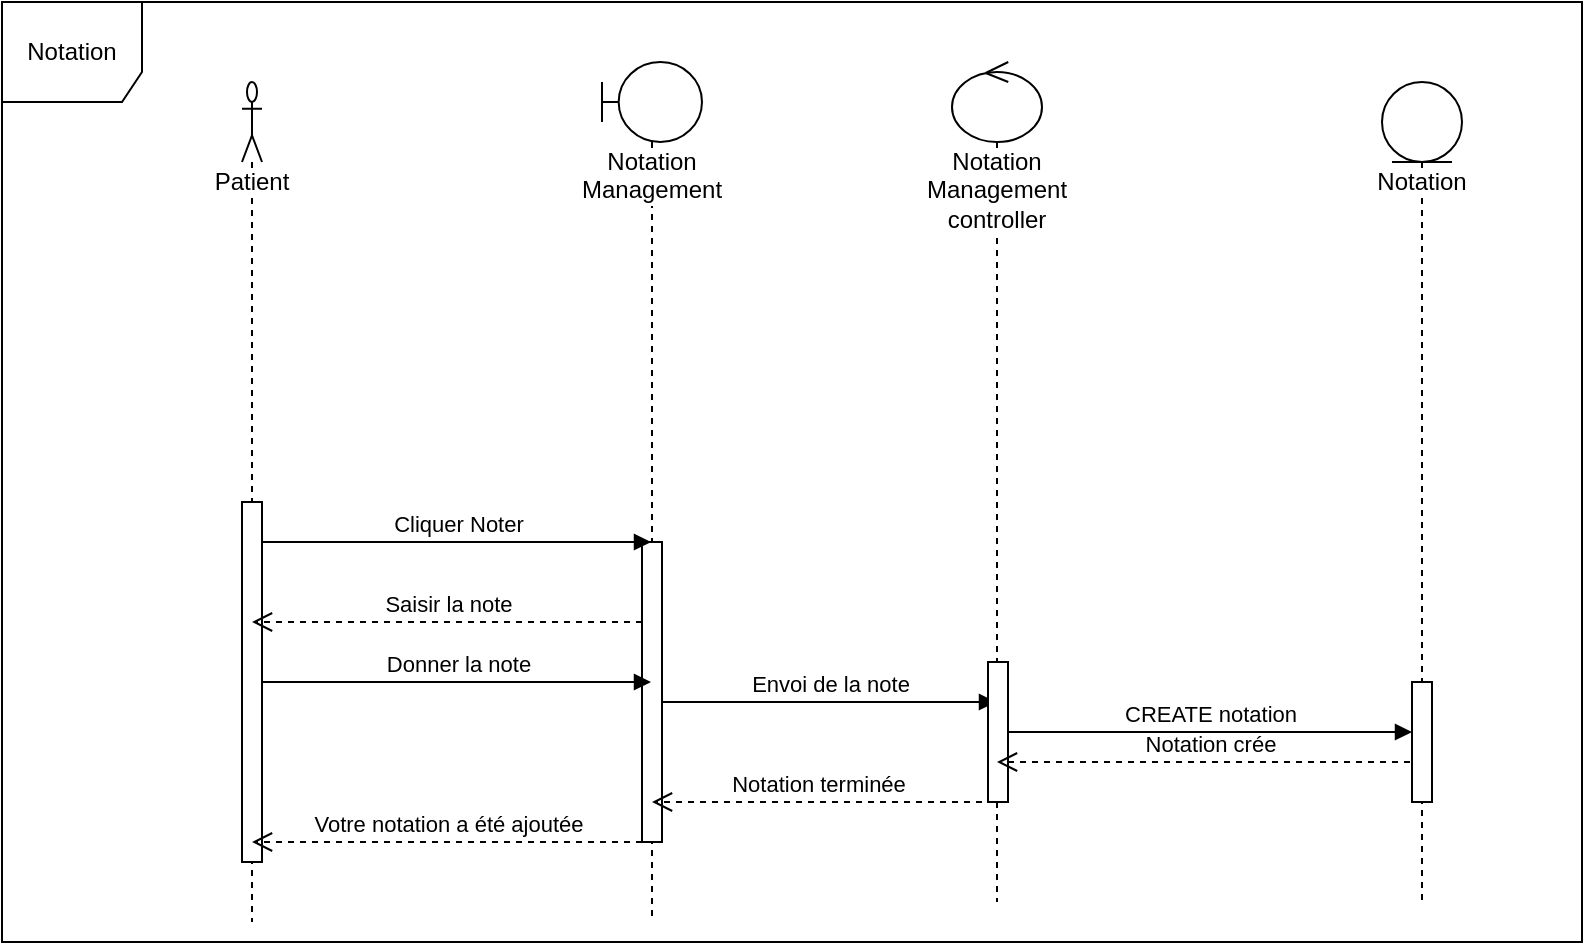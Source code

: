 <mxfile version="10.5.4" type="device"><diagram id="chPoz5LdmpBUyQcO5zTx" name="Page-1"><mxGraphModel dx="840" dy="506" grid="1" gridSize="10" guides="1" tooltips="1" connect="1" arrows="1" fold="1" page="1" pageScale="1" pageWidth="850" pageHeight="1100" math="0" shadow="0"><root><mxCell id="0"/><mxCell id="1" parent="0"/><mxCell id="VjuR507clFlsxulzZDKX-1" value="Notation" style="shape=umlFrame;whiteSpace=wrap;html=1;width=70;height=50;" parent="1" vertex="1"><mxGeometry y="270" width="790" height="470" as="geometry"/></mxCell><mxCell id="2UEXE4apJw5BmhpLBmJW-8" value="Notation&lt;br&gt;Management" style="shape=umlLifeline;participant=umlBoundary;perimeter=lifelinePerimeter;whiteSpace=wrap;html=1;container=1;collapsible=0;recursiveResize=0;verticalAlign=top;spacingTop=36;labelBackgroundColor=#ffffff;outlineConnect=0;" parent="1" vertex="1"><mxGeometry x="300" y="300" width="50" height="430" as="geometry"/></mxCell><mxCell id="Rs4aEwTWib0IYG7Q8rTW-9" value="Envoi de la note" style="html=1;verticalAlign=bottom;endArrow=block;" parent="2UEXE4apJw5BmhpLBmJW-8" target="2UEXE4apJw5BmhpLBmJW-10" edge="1"><mxGeometry width="80" relative="1" as="geometry"><mxPoint x="30" y="320" as="sourcePoint"/><mxPoint x="110" y="320" as="targetPoint"/></mxGeometry></mxCell><mxCell id="7SDykJjdKvBhvmbUAV3r-7" value="" style="html=1;points=[];perimeter=orthogonalPerimeter;" parent="2UEXE4apJw5BmhpLBmJW-8" vertex="1"><mxGeometry x="20" y="240" width="10" height="150" as="geometry"/></mxCell><mxCell id="2UEXE4apJw5BmhpLBmJW-9" value="Patient" style="shape=umlLifeline;participant=umlActor;perimeter=lifelinePerimeter;whiteSpace=wrap;html=1;container=1;collapsible=0;recursiveResize=0;verticalAlign=top;spacingTop=36;labelBackgroundColor=#ffffff;outlineConnect=0;" parent="1" vertex="1"><mxGeometry x="120" y="310" width="10" height="420" as="geometry"/></mxCell><mxCell id="7SDykJjdKvBhvmbUAV3r-6" value="" style="html=1;points=[];perimeter=orthogonalPerimeter;" parent="2UEXE4apJw5BmhpLBmJW-9" vertex="1"><mxGeometry y="210" width="10" height="180" as="geometry"/></mxCell><mxCell id="2UEXE4apJw5BmhpLBmJW-10" value="Notation&lt;br&gt;Management controller" style="shape=umlLifeline;participant=umlControl;perimeter=lifelinePerimeter;whiteSpace=wrap;html=1;container=1;collapsible=0;recursiveResize=0;verticalAlign=top;spacingTop=36;labelBackgroundColor=#ffffff;outlineConnect=0;" parent="1" vertex="1"><mxGeometry x="475" y="300" width="45" height="420" as="geometry"/></mxCell><mxCell id="7SDykJjdKvBhvmbUAV3r-8" value="" style="html=1;points=[];perimeter=orthogonalPerimeter;" parent="2UEXE4apJw5BmhpLBmJW-10" vertex="1"><mxGeometry x="18" y="300" width="10" height="70" as="geometry"/></mxCell><mxCell id="2UEXE4apJw5BmhpLBmJW-11" value="Notation" style="shape=umlLifeline;participant=umlEntity;perimeter=lifelinePerimeter;whiteSpace=wrap;html=1;container=1;collapsible=0;recursiveResize=0;verticalAlign=top;spacingTop=36;labelBackgroundColor=#ffffff;outlineConnect=0;" parent="1" vertex="1"><mxGeometry x="690" y="310" width="40" height="410" as="geometry"/></mxCell><mxCell id="Rs4aEwTWib0IYG7Q8rTW-4" value="Cliquer Noter" style="html=1;verticalAlign=bottom;endArrow=block;" parent="1" target="2UEXE4apJw5BmhpLBmJW-8" edge="1"><mxGeometry width="80" relative="1" as="geometry"><mxPoint x="130" y="540" as="sourcePoint"/><mxPoint x="210" y="540" as="targetPoint"/></mxGeometry></mxCell><mxCell id="Rs4aEwTWib0IYG7Q8rTW-5" value="Saisir la note" style="html=1;verticalAlign=bottom;endArrow=open;dashed=1;endSize=8;" parent="1" target="2UEXE4apJw5BmhpLBmJW-9" edge="1"><mxGeometry relative="1" as="geometry"><mxPoint x="320" y="580" as="sourcePoint"/><mxPoint x="240" y="580" as="targetPoint"/></mxGeometry></mxCell><mxCell id="Rs4aEwTWib0IYG7Q8rTW-7" value="Donner la note" style="html=1;verticalAlign=bottom;endArrow=block;" parent="1" target="2UEXE4apJw5BmhpLBmJW-8" edge="1"><mxGeometry width="80" relative="1" as="geometry"><mxPoint x="130" y="610" as="sourcePoint"/><mxPoint x="210" y="610" as="targetPoint"/></mxGeometry></mxCell><mxCell id="7SDykJjdKvBhvmbUAV3r-2" value="Notation crée" style="html=1;verticalAlign=bottom;endArrow=open;dashed=1;endSize=8;" parent="1" target="2UEXE4apJw5BmhpLBmJW-10" edge="1"><mxGeometry relative="1" as="geometry"><mxPoint x="710" y="650" as="sourcePoint"/><mxPoint x="630" y="650" as="targetPoint"/></mxGeometry></mxCell><mxCell id="7SDykJjdKvBhvmbUAV3r-3" value="Notation terminée" style="html=1;verticalAlign=bottom;endArrow=open;dashed=1;endSize=8;" parent="1" target="2UEXE4apJw5BmhpLBmJW-8" edge="1"><mxGeometry relative="1" as="geometry"><mxPoint x="490" y="670" as="sourcePoint"/><mxPoint x="410" y="670" as="targetPoint"/></mxGeometry></mxCell><mxCell id="7SDykJjdKvBhvmbUAV3r-4" value="Votre notation a été ajoutée" style="html=1;verticalAlign=bottom;endArrow=open;dashed=1;endSize=8;" parent="1" target="2UEXE4apJw5BmhpLBmJW-9" edge="1"><mxGeometry relative="1" as="geometry"><mxPoint x="320" y="690" as="sourcePoint"/><mxPoint x="240" y="690" as="targetPoint"/></mxGeometry></mxCell><mxCell id="7SDykJjdKvBhvmbUAV3r-1" value="" style="html=1;verticalAlign=bottom;endArrow=block;" parent="1" source="7SDykJjdKvBhvmbUAV3r-10" target="2UEXE4apJw5BmhpLBmJW-11" edge="1"><mxGeometry width="80" relative="1" as="geometry"><mxPoint x="500" y="630" as="sourcePoint"/><mxPoint x="580" y="630" as="targetPoint"/></mxGeometry></mxCell><mxCell id="7SDykJjdKvBhvmbUAV3r-10" value="" style="html=1;points=[];perimeter=orthogonalPerimeter;" parent="1" vertex="1"><mxGeometry x="705" y="610" width="10" height="60" as="geometry"/></mxCell><mxCell id="7SDykJjdKvBhvmbUAV3r-11" value="CREATE notation" style="html=1;verticalAlign=bottom;endArrow=block;" parent="1" source="7SDykJjdKvBhvmbUAV3r-8" target="7SDykJjdKvBhvmbUAV3r-10" edge="1"><mxGeometry width="80" relative="1" as="geometry"><mxPoint x="503" y="635" as="sourcePoint"/><mxPoint x="709.5" y="635" as="targetPoint"/></mxGeometry></mxCell></root></mxGraphModel></diagram></mxfile>